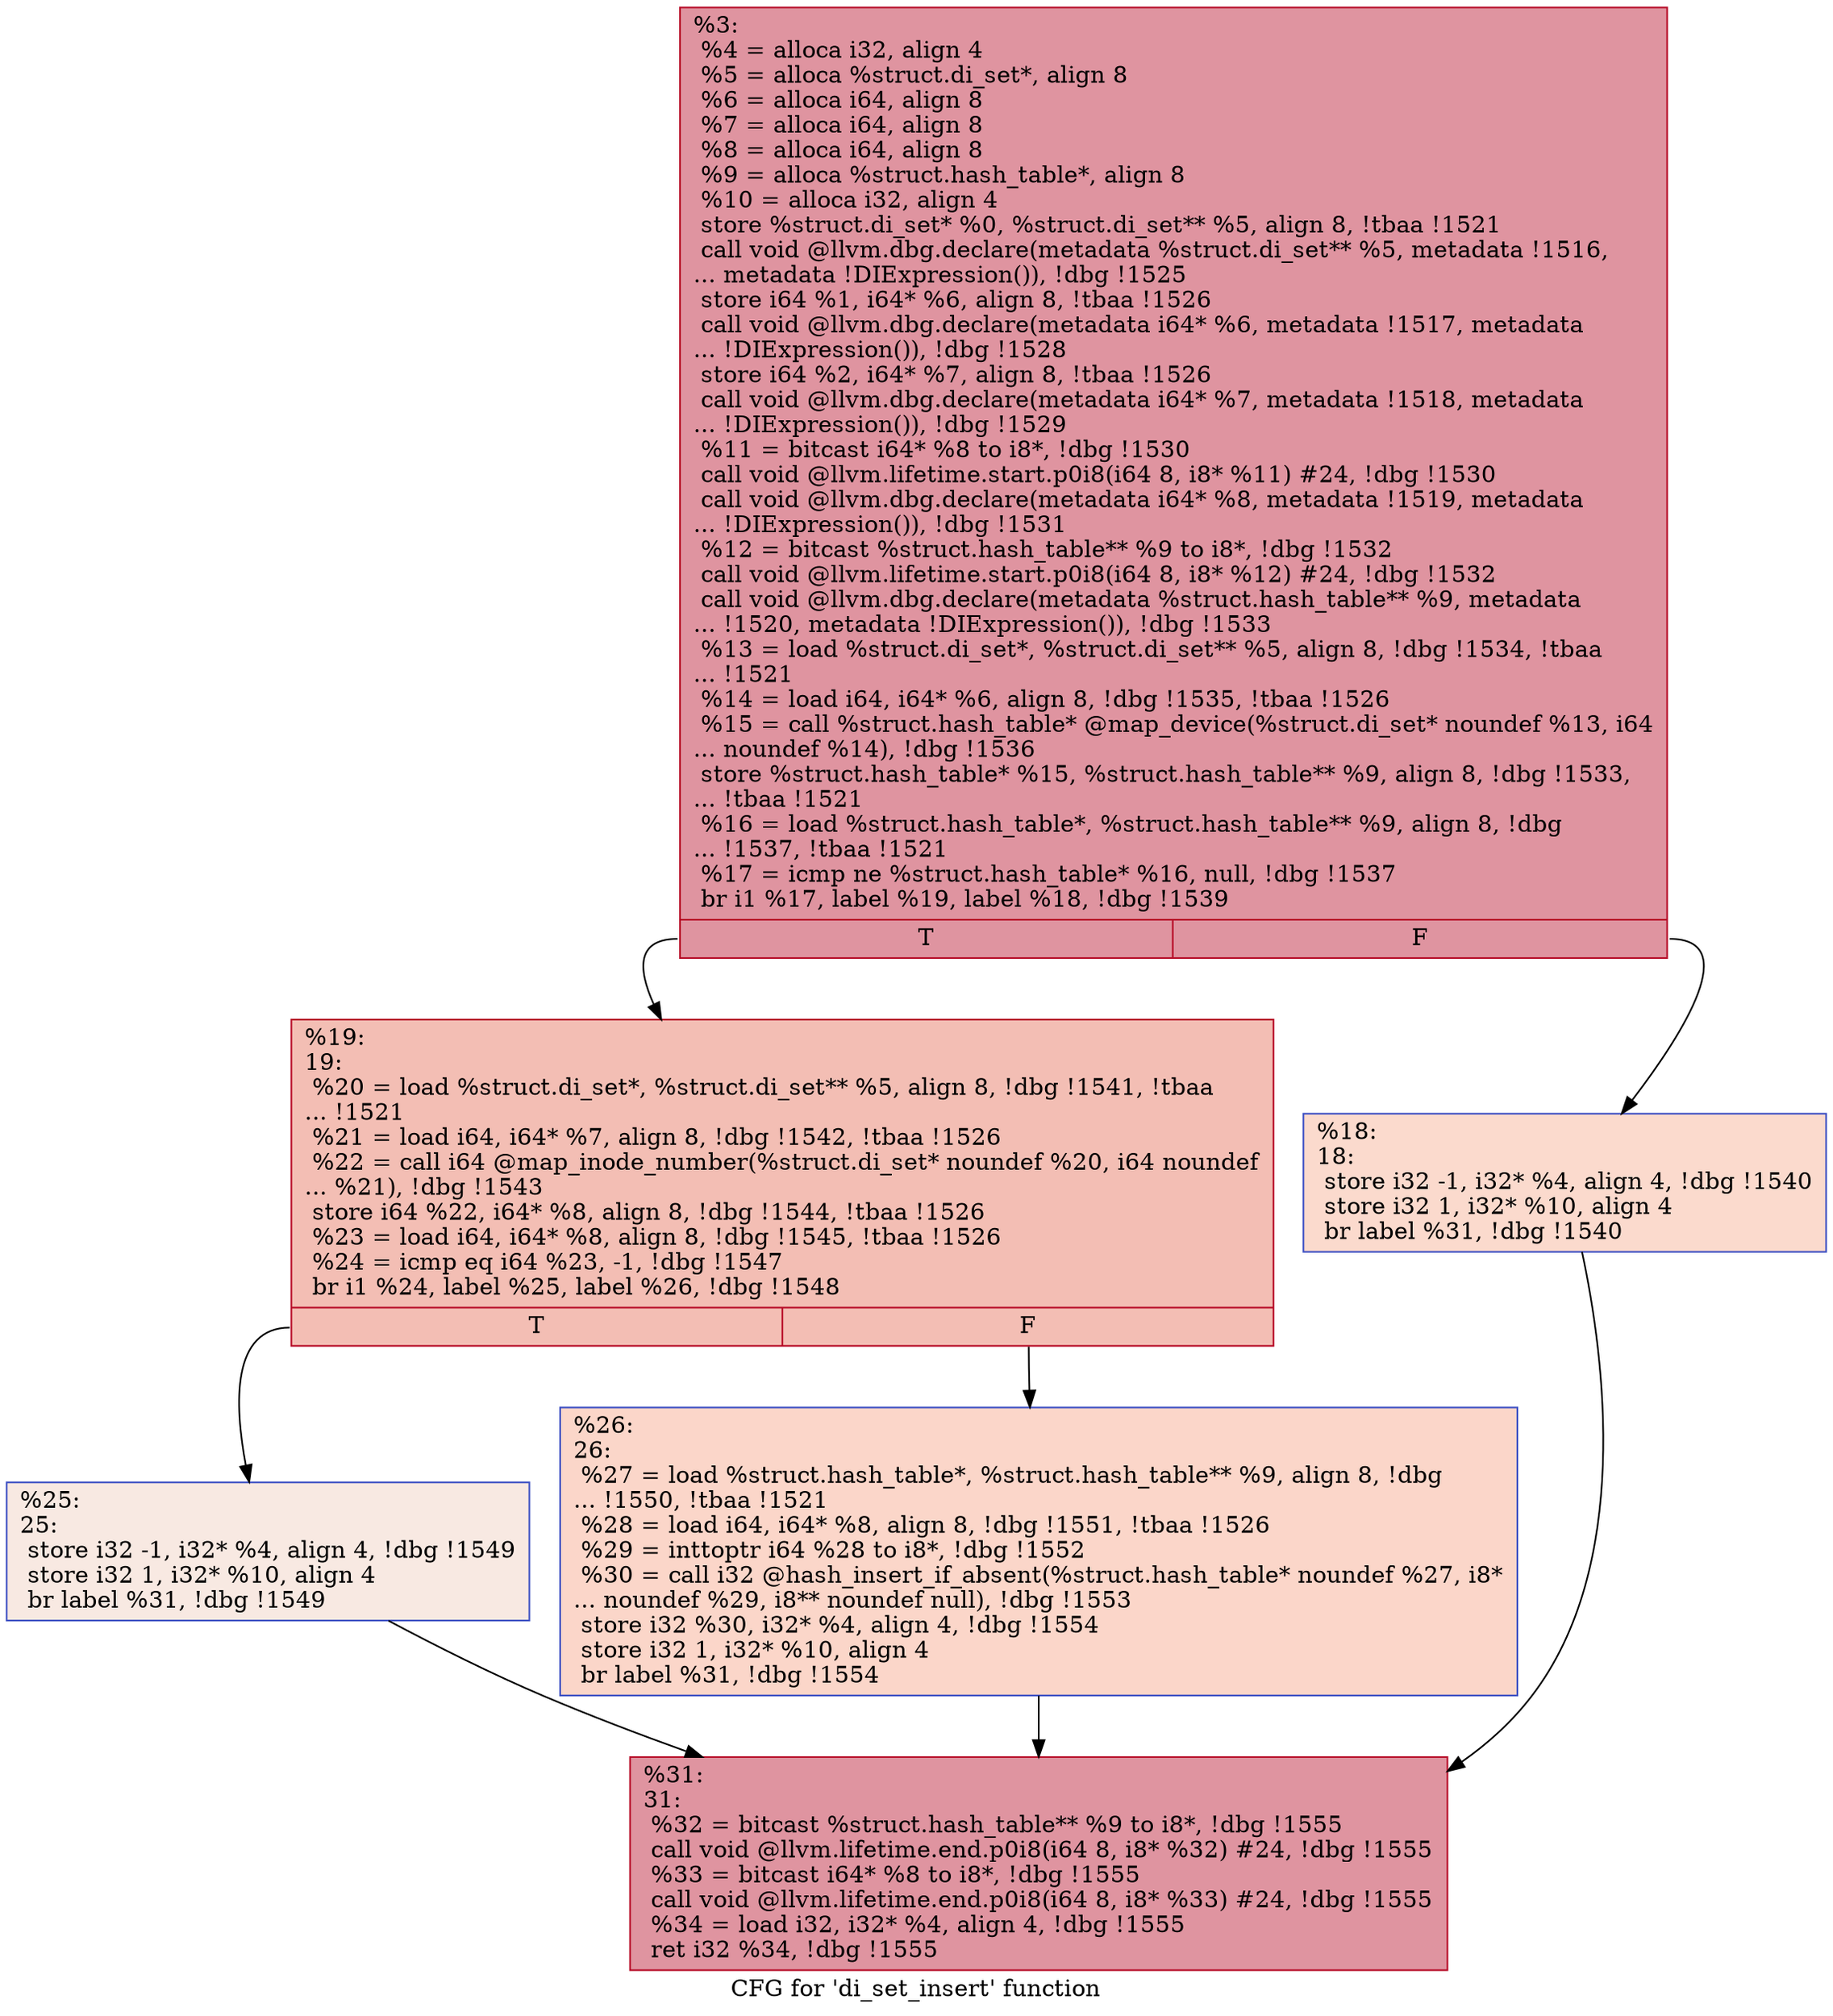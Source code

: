 digraph "CFG for 'di_set_insert' function" {
	label="CFG for 'di_set_insert' function";

	Node0x23dc3b0 [shape=record,color="#b70d28ff", style=filled, fillcolor="#b70d2870",label="{%3:\l  %4 = alloca i32, align 4\l  %5 = alloca %struct.di_set*, align 8\l  %6 = alloca i64, align 8\l  %7 = alloca i64, align 8\l  %8 = alloca i64, align 8\l  %9 = alloca %struct.hash_table*, align 8\l  %10 = alloca i32, align 4\l  store %struct.di_set* %0, %struct.di_set** %5, align 8, !tbaa !1521\l  call void @llvm.dbg.declare(metadata %struct.di_set** %5, metadata !1516,\l... metadata !DIExpression()), !dbg !1525\l  store i64 %1, i64* %6, align 8, !tbaa !1526\l  call void @llvm.dbg.declare(metadata i64* %6, metadata !1517, metadata\l... !DIExpression()), !dbg !1528\l  store i64 %2, i64* %7, align 8, !tbaa !1526\l  call void @llvm.dbg.declare(metadata i64* %7, metadata !1518, metadata\l... !DIExpression()), !dbg !1529\l  %11 = bitcast i64* %8 to i8*, !dbg !1530\l  call void @llvm.lifetime.start.p0i8(i64 8, i8* %11) #24, !dbg !1530\l  call void @llvm.dbg.declare(metadata i64* %8, metadata !1519, metadata\l... !DIExpression()), !dbg !1531\l  %12 = bitcast %struct.hash_table** %9 to i8*, !dbg !1532\l  call void @llvm.lifetime.start.p0i8(i64 8, i8* %12) #24, !dbg !1532\l  call void @llvm.dbg.declare(metadata %struct.hash_table** %9, metadata\l... !1520, metadata !DIExpression()), !dbg !1533\l  %13 = load %struct.di_set*, %struct.di_set** %5, align 8, !dbg !1534, !tbaa\l... !1521\l  %14 = load i64, i64* %6, align 8, !dbg !1535, !tbaa !1526\l  %15 = call %struct.hash_table* @map_device(%struct.di_set* noundef %13, i64\l... noundef %14), !dbg !1536\l  store %struct.hash_table* %15, %struct.hash_table** %9, align 8, !dbg !1533,\l... !tbaa !1521\l  %16 = load %struct.hash_table*, %struct.hash_table** %9, align 8, !dbg\l... !1537, !tbaa !1521\l  %17 = icmp ne %struct.hash_table* %16, null, !dbg !1537\l  br i1 %17, label %19, label %18, !dbg !1539\l|{<s0>T|<s1>F}}"];
	Node0x23dc3b0:s0 -> Node0x23dc490;
	Node0x23dc3b0:s1 -> Node0x23dc440;
	Node0x23dc440 [shape=record,color="#3d50c3ff", style=filled, fillcolor="#f7ac8e70",label="{%18:\l18:                                               \l  store i32 -1, i32* %4, align 4, !dbg !1540\l  store i32 1, i32* %10, align 4\l  br label %31, !dbg !1540\l}"];
	Node0x23dc440 -> Node0x23dc580;
	Node0x23dc490 [shape=record,color="#b70d28ff", style=filled, fillcolor="#e36c5570",label="{%19:\l19:                                               \l  %20 = load %struct.di_set*, %struct.di_set** %5, align 8, !dbg !1541, !tbaa\l... !1521\l  %21 = load i64, i64* %7, align 8, !dbg !1542, !tbaa !1526\l  %22 = call i64 @map_inode_number(%struct.di_set* noundef %20, i64 noundef\l... %21), !dbg !1543\l  store i64 %22, i64* %8, align 8, !dbg !1544, !tbaa !1526\l  %23 = load i64, i64* %8, align 8, !dbg !1545, !tbaa !1526\l  %24 = icmp eq i64 %23, -1, !dbg !1547\l  br i1 %24, label %25, label %26, !dbg !1548\l|{<s0>T|<s1>F}}"];
	Node0x23dc490:s0 -> Node0x23dc4e0;
	Node0x23dc490:s1 -> Node0x23dc530;
	Node0x23dc4e0 [shape=record,color="#3d50c3ff", style=filled, fillcolor="#efcebd70",label="{%25:\l25:                                               \l  store i32 -1, i32* %4, align 4, !dbg !1549\l  store i32 1, i32* %10, align 4\l  br label %31, !dbg !1549\l}"];
	Node0x23dc4e0 -> Node0x23dc580;
	Node0x23dc530 [shape=record,color="#3d50c3ff", style=filled, fillcolor="#f6a38570",label="{%26:\l26:                                               \l  %27 = load %struct.hash_table*, %struct.hash_table** %9, align 8, !dbg\l... !1550, !tbaa !1521\l  %28 = load i64, i64* %8, align 8, !dbg !1551, !tbaa !1526\l  %29 = inttoptr i64 %28 to i8*, !dbg !1552\l  %30 = call i32 @hash_insert_if_absent(%struct.hash_table* noundef %27, i8*\l... noundef %29, i8** noundef null), !dbg !1553\l  store i32 %30, i32* %4, align 4, !dbg !1554\l  store i32 1, i32* %10, align 4\l  br label %31, !dbg !1554\l}"];
	Node0x23dc530 -> Node0x23dc580;
	Node0x23dc580 [shape=record,color="#b70d28ff", style=filled, fillcolor="#b70d2870",label="{%31:\l31:                                               \l  %32 = bitcast %struct.hash_table** %9 to i8*, !dbg !1555\l  call void @llvm.lifetime.end.p0i8(i64 8, i8* %32) #24, !dbg !1555\l  %33 = bitcast i64* %8 to i8*, !dbg !1555\l  call void @llvm.lifetime.end.p0i8(i64 8, i8* %33) #24, !dbg !1555\l  %34 = load i32, i32* %4, align 4, !dbg !1555\l  ret i32 %34, !dbg !1555\l}"];
}
